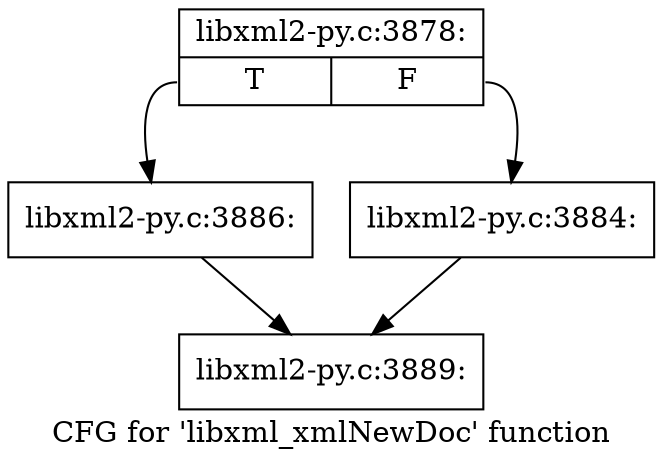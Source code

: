 digraph "CFG for 'libxml_xmlNewDoc' function" {
	label="CFG for 'libxml_xmlNewDoc' function";

	Node0x3f8a4a0 [shape=record,label="{libxml2-py.c:3878:|{<s0>T|<s1>F}}"];
	Node0x3f8a4a0:s0 -> Node0x3f8bdc0;
	Node0x3f8a4a0:s1 -> Node0x3f8bd70;
	Node0x3f8bd70 [shape=record,label="{libxml2-py.c:3884:}"];
	Node0x3f8bd70 -> Node0x3f89280;
	Node0x3f8bdc0 [shape=record,label="{libxml2-py.c:3886:}"];
	Node0x3f8bdc0 -> Node0x3f89280;
	Node0x3f89280 [shape=record,label="{libxml2-py.c:3889:}"];
}
